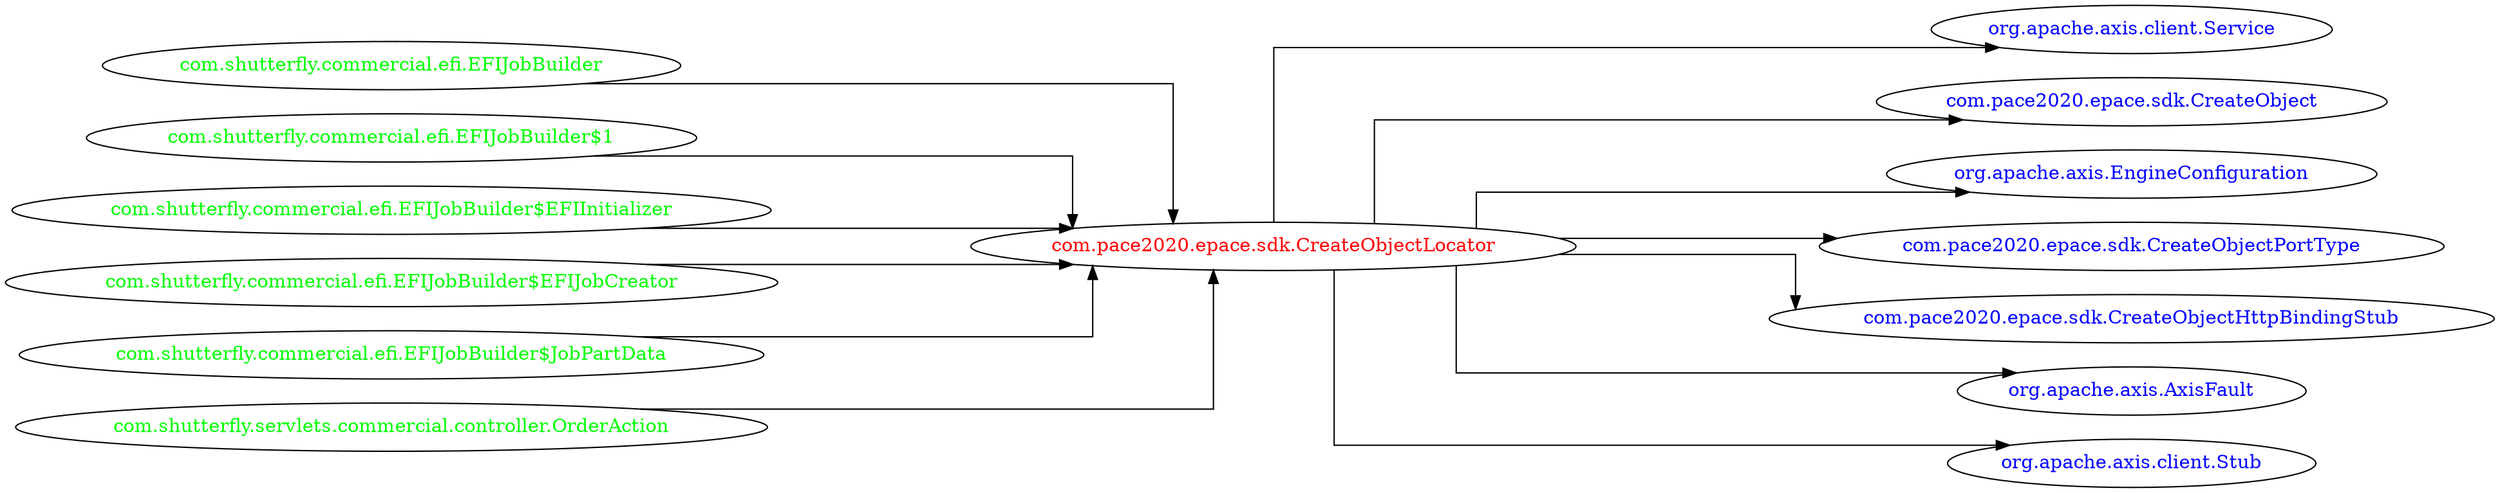 digraph dependencyGraph {
 concentrate=true;
 ranksep="2.0";
 rankdir="LR"; 
 splines="ortho";
"com.pace2020.epace.sdk.CreateObjectLocator" [fontcolor="red"];
"org.apache.axis.client.Service" [ fontcolor="blue" ];
"com.pace2020.epace.sdk.CreateObjectLocator"->"org.apache.axis.client.Service";
"com.pace2020.epace.sdk.CreateObject" [ fontcolor="blue" ];
"com.pace2020.epace.sdk.CreateObjectLocator"->"com.pace2020.epace.sdk.CreateObject";
"org.apache.axis.EngineConfiguration" [ fontcolor="blue" ];
"com.pace2020.epace.sdk.CreateObjectLocator"->"org.apache.axis.EngineConfiguration";
"com.pace2020.epace.sdk.CreateObjectPortType" [ fontcolor="blue" ];
"com.pace2020.epace.sdk.CreateObjectLocator"->"com.pace2020.epace.sdk.CreateObjectPortType";
"com.pace2020.epace.sdk.CreateObjectHttpBindingStub" [ fontcolor="blue" ];
"com.pace2020.epace.sdk.CreateObjectLocator"->"com.pace2020.epace.sdk.CreateObjectHttpBindingStub";
"org.apache.axis.AxisFault" [ fontcolor="blue" ];
"com.pace2020.epace.sdk.CreateObjectLocator"->"org.apache.axis.AxisFault";
"org.apache.axis.client.Stub" [ fontcolor="blue" ];
"com.pace2020.epace.sdk.CreateObjectLocator"->"org.apache.axis.client.Stub";
"com.shutterfly.commercial.efi.EFIJobBuilder" [ fontcolor="green" ];
"com.shutterfly.commercial.efi.EFIJobBuilder"->"com.pace2020.epace.sdk.CreateObjectLocator";
"com.shutterfly.commercial.efi.EFIJobBuilder$1" [ fontcolor="green" ];
"com.shutterfly.commercial.efi.EFIJobBuilder$1"->"com.pace2020.epace.sdk.CreateObjectLocator";
"com.shutterfly.commercial.efi.EFIJobBuilder$EFIInitializer" [ fontcolor="green" ];
"com.shutterfly.commercial.efi.EFIJobBuilder$EFIInitializer"->"com.pace2020.epace.sdk.CreateObjectLocator";
"com.shutterfly.commercial.efi.EFIJobBuilder$EFIJobCreator" [ fontcolor="green" ];
"com.shutterfly.commercial.efi.EFIJobBuilder$EFIJobCreator"->"com.pace2020.epace.sdk.CreateObjectLocator";
"com.shutterfly.commercial.efi.EFIJobBuilder$JobPartData" [ fontcolor="green" ];
"com.shutterfly.commercial.efi.EFIJobBuilder$JobPartData"->"com.pace2020.epace.sdk.CreateObjectLocator";
"com.shutterfly.servlets.commercial.controller.OrderAction" [ fontcolor="green" ];
"com.shutterfly.servlets.commercial.controller.OrderAction"->"com.pace2020.epace.sdk.CreateObjectLocator";
}